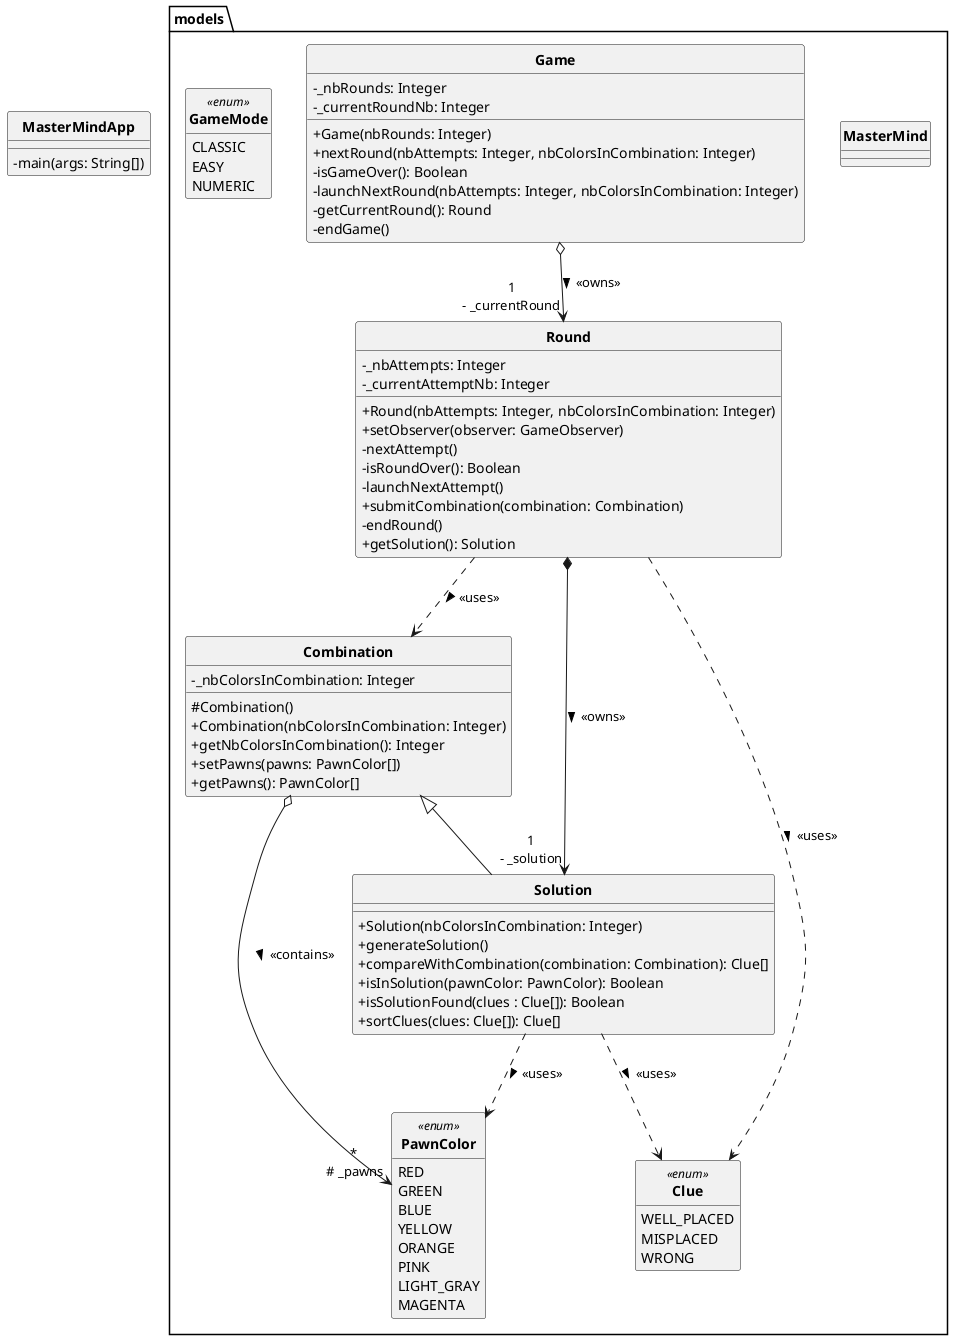 @startuml

skinparam style strictuml
skinparam classAttributeIconSize 0
skinparam classFontStyle Bold
hide enum methods
hide interface attributes

class MasterMindApp {
    - main(args: String[])
}

package models {
    class MasterMind {}
    class Game {
        - _nbRounds: Integer
        - _currentRoundNb: Integer
        + Game(nbRounds: Integer)
        '+ updateWinRound()
        '+ updateLoseRound()
        '+ updateForfeitRound()
        + nextRound(nbAttempts: Integer, nbColorsInCombination: Integer)
        - isGameOver(): Boolean
        - launchNextRound(nbAttempts: Integer, nbColorsInCombination: Integer)
        - getCurrentRound(): Round
        - endGame()
    }
    class Round {
        - _nbAttempts: Integer
        - _currentAttemptNb: Integer
        + Round(nbAttempts: Integer, nbColorsInCombination: Integer)
        + setObserver(observer: GameObserver)
        '- notifyWinRound()
        '- notifyLoseRound(score: Integer)
        '- notifyForfeitRound()
        - nextAttempt()
        - isRoundOver(): Boolean
        - launchNextAttempt()
        + submitCombination(combination: Combination)
        '- winRound()
        '- loseRound()
        '- forfeitRound()
        - endRound()
        + getSolution(): Solution
    }
    class Combination {
        - _nbColorsInCombination: Integer
        # Combination()
        + Combination(nbColorsInCombination: Integer)
        + getNbColorsInCombination(): Integer
        + setPawns(pawns: PawnColor[])
        + getPawns(): PawnColor[]
    }
    class Solution extends Combination {
        + Solution(nbColorsInCombination: Integer)
        + generateSolution()
        + compareWithCombination(combination: Combination): Clue[]
        + isInSolution(pawnColor: PawnColor): Boolean
        + isSolutionFound(clues : Clue[]): Boolean
        + sortClues(clues: Clue[]): Clue[]
    }
    /'
    class GenerateCluesFactory {
        + createClassic(): GenerateCluesStrategy
        + createEasy(): GenerateCluesStrategy
    }
    class GenerateCluesClassic extends GenerateCluesTemplate implements GenerateCluesStrategy {
        + CluesClassic()
        + generateAdaptedClues(combinationSubmitted: Combination): Clue[]
    }
    class GenerateCluesEasy extends GenerateCluesTemplate implements GenerateCluesStrategy {
        + CluesEasy()
        + generateAdaptesClues(combinationSubmitted: Combination): Clue[]
    }
    class GenerateCluesTemplate {
        + generateClues(combinationSubmitted: Combination): Clue[]
    }

    interface GenerateCluesStrategy <<interface>> {
        + generateAdaptedClues(combinationSubmitted: Combination): Clue[]
    }
    '/

    /'
    interface RoundObserver <<interface>> {
        + updateWinRound()
        + updateLoseRound(score: Integer)
        + updateForfeitRound()
    }
    '/

    enum PawnColor <<enum>> {
        RED
        GREEN
        BLUE
        YELLOW
        ORANGE
        PINK
        LIGHT_GRAY
        MAGENTA
    }
    enum GameMode <<enum>> {
        CLASSIC
        EASY
        NUMERIC
    }
    enum Clue <<enum>> {
        WELL_PLACED
        MISPLACED
        WRONG
    }
}

'Relations

'Models

'Game
Game o--> "1\n- _currentRound" Round : > <<owns>>

'Round
Round *--> "1\n- _solution" Solution : > <<owns>>
'Relation avec observer dans la partie GameObserver
Round ..> Combination : > <<uses>>
Round ..> Clue : > <<uses>>

'Combination
Combination o--> "*\n # _pawns" PawnColor : > <<contains>>

'Solution
Solution ..> PawnColor : > <<uses>>
Solution ..> Clue : > <<uses>>

'RoundObserver
'RoundObserver <--o "*\n- _roundObserver" Round : > <<observes>>

/'
'GenerateCluesFactory
GenerateCluesFactory ..> GenerateCluesClassic : > <<uses>>
GenerateCluesFactory ..> GenerateCluesEasy : > <<uses>>
GenerateCluesFactory ..> GenerateCluesStrategy : > <<uses>>

'GenerateCluesClassic
GenerateCluesClassic ..> Clue : > <<uses>>

'GenerateCluesEasy
GenerateCluesEasy ..> Clue : > <<uses>>

'GenerateCluesStrategy
GenerateCluesStrategy ..> Clue : > <<uses>>

'GenerateCluesTemplate
GenerateCluesTemplate ..> Clue : > <<uses>>
'/

'Gestion des stratégies dans la vue, mais génération des indices dans le modèle
'C'est le modèle qui renvoit les indices à la vue (triés ou non)
'Tous les Round d'une même instance de Game ont des attributs communs, donc stocker dans Game ?
'Stocker toutes les tentatives de la partie
'Stocker tous les indices obtenus
'Stocker tous les Round de la partie
'Dictionnaire de dictionnaires ?
'Comment prévenir Game que Round est terminé ?
'Classe Attempt

'Finir modèles pour le mardi 5 inclus
'Finir vues et controllers pour le dimanche 10 inclus (rendu 1)

@enduml